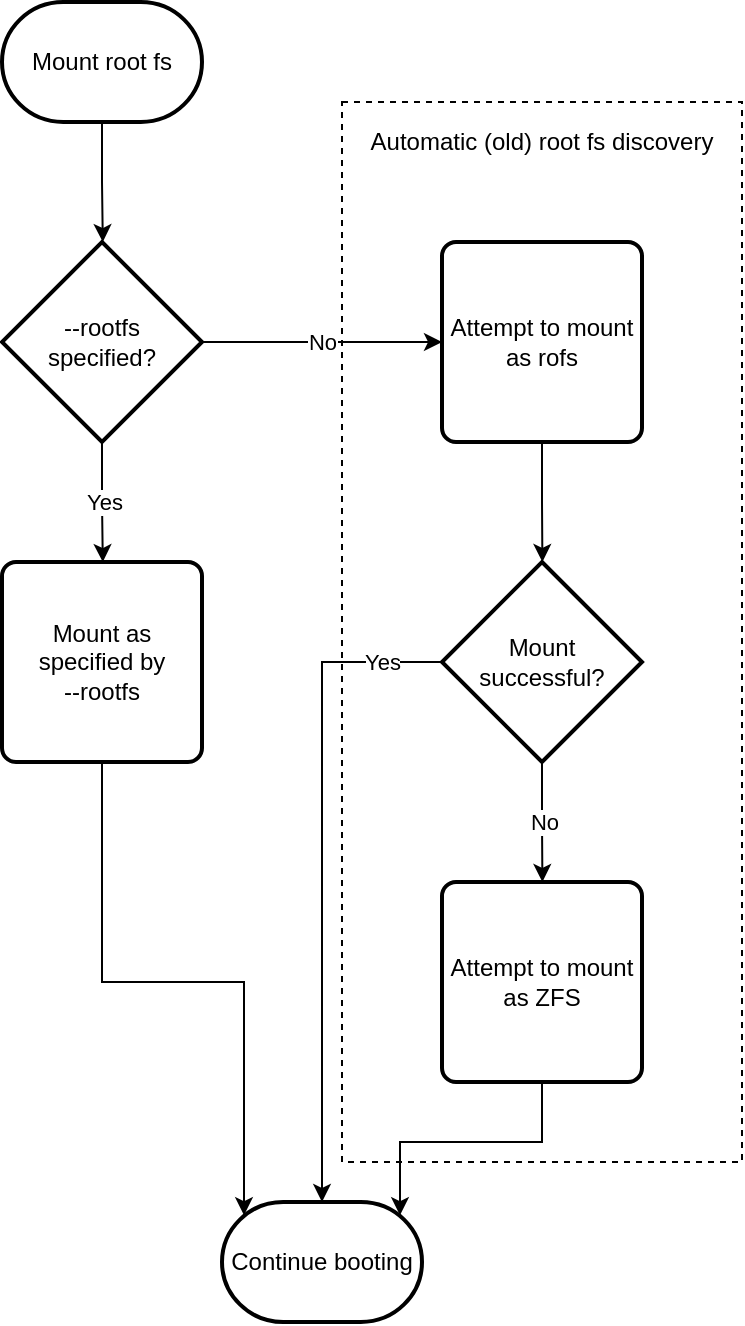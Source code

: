 <mxfile version="13.8.1" type="device"><diagram id="8Wl-leyVUMxREDccZgbv" name="Page-1"><mxGraphModel dx="1138" dy="646" grid="1" gridSize="10" guides="1" tooltips="1" connect="1" arrows="1" fold="1" page="1" pageScale="1" pageWidth="850" pageHeight="1100" math="0" shadow="0"><root><mxCell id="0"/><mxCell id="1" parent="0"/><mxCell id="J9sgXFjvgka8JXfDepN9-25" value="" style="rounded=0;whiteSpace=wrap;html=1;dashed=1;fillColor=none;" vertex="1" parent="1"><mxGeometry x="260" y="90" width="200" height="530" as="geometry"/></mxCell><mxCell id="J9sgXFjvgka8JXfDepN9-4" style="edgeStyle=orthogonalEdgeStyle;rounded=0;orthogonalLoop=1;jettySize=auto;html=1;exitX=0.5;exitY=1;exitDx=0;exitDy=0;" edge="1" parent="1" source="J9sgXFjvgka8JXfDepN9-3"><mxGeometry relative="1" as="geometry"><mxPoint x="360.2" y="320" as="targetPoint"/></mxGeometry></mxCell><mxCell id="J9sgXFjvgka8JXfDepN9-3" value="Attempt to mount as rofs" style="rounded=1;whiteSpace=wrap;html=1;absoluteArcSize=1;arcSize=14;strokeWidth=2;" vertex="1" parent="1"><mxGeometry x="310" y="160" width="100" height="100" as="geometry"/></mxCell><mxCell id="J9sgXFjvgka8JXfDepN9-6" value="No" style="edgeStyle=orthogonalEdgeStyle;rounded=0;orthogonalLoop=1;jettySize=auto;html=1;exitX=0.5;exitY=1;exitDx=0;exitDy=0;exitPerimeter=0;" edge="1" parent="1" source="J9sgXFjvgka8JXfDepN9-5"><mxGeometry relative="1" as="geometry"><mxPoint x="360.2" y="480" as="targetPoint"/></mxGeometry></mxCell><mxCell id="J9sgXFjvgka8JXfDepN9-22" value="Yes" style="edgeStyle=orthogonalEdgeStyle;rounded=0;orthogonalLoop=1;jettySize=auto;html=1;exitX=0;exitY=0.5;exitDx=0;exitDy=0;exitPerimeter=0;entryX=0.5;entryY=0;entryDx=0;entryDy=0;entryPerimeter=0;" edge="1" parent="1" source="J9sgXFjvgka8JXfDepN9-5" target="J9sgXFjvgka8JXfDepN9-13"><mxGeometry x="-0.818" relative="1" as="geometry"><mxPoint x="250" y="830" as="targetPoint"/><mxPoint as="offset"/></mxGeometry></mxCell><mxCell id="J9sgXFjvgka8JXfDepN9-5" value="Mount successful?" style="strokeWidth=2;html=1;shape=mxgraph.flowchart.decision;whiteSpace=wrap;" vertex="1" parent="1"><mxGeometry x="310" y="320" width="100" height="100" as="geometry"/></mxCell><mxCell id="J9sgXFjvgka8JXfDepN9-9" style="edgeStyle=orthogonalEdgeStyle;rounded=0;orthogonalLoop=1;jettySize=auto;html=1;exitX=0.5;exitY=1;exitDx=0;exitDy=0;entryX=0.89;entryY=0.11;entryDx=0;entryDy=0;entryPerimeter=0;" edge="1" parent="1" source="J9sgXFjvgka8JXfDepN9-8" target="J9sgXFjvgka8JXfDepN9-13"><mxGeometry relative="1" as="geometry"><mxPoint x="360.2" y="640" as="targetPoint"/></mxGeometry></mxCell><mxCell id="J9sgXFjvgka8JXfDepN9-8" value="Attempt to mount as ZFS" style="rounded=1;whiteSpace=wrap;html=1;absoluteArcSize=1;arcSize=14;strokeWidth=2;" vertex="1" parent="1"><mxGeometry x="310" y="480" width="100" height="100" as="geometry"/></mxCell><mxCell id="J9sgXFjvgka8JXfDepN9-13" value="Continue booting" style="strokeWidth=2;html=1;shape=mxgraph.flowchart.terminator;whiteSpace=wrap;" vertex="1" parent="1"><mxGeometry x="200" y="640" width="100" height="60" as="geometry"/></mxCell><mxCell id="J9sgXFjvgka8JXfDepN9-15" style="edgeStyle=orthogonalEdgeStyle;rounded=0;orthogonalLoop=1;jettySize=auto;html=1;exitX=0.5;exitY=1;exitDx=0;exitDy=0;exitPerimeter=0;" edge="1" parent="1" source="J9sgXFjvgka8JXfDepN9-14"><mxGeometry relative="1" as="geometry"><mxPoint x="140.4" y="160" as="targetPoint"/></mxGeometry></mxCell><mxCell id="J9sgXFjvgka8JXfDepN9-14" value="Mount root fs" style="strokeWidth=2;html=1;shape=mxgraph.flowchart.terminator;whiteSpace=wrap;" vertex="1" parent="1"><mxGeometry x="90" y="40" width="100" height="60" as="geometry"/></mxCell><mxCell id="J9sgXFjvgka8JXfDepN9-17" value="No" style="edgeStyle=orthogonalEdgeStyle;rounded=0;orthogonalLoop=1;jettySize=auto;html=1;exitX=1;exitY=0.5;exitDx=0;exitDy=0;exitPerimeter=0;entryX=0;entryY=0.5;entryDx=0;entryDy=0;" edge="1" parent="1" source="J9sgXFjvgka8JXfDepN9-16" target="J9sgXFjvgka8JXfDepN9-3"><mxGeometry relative="1" as="geometry"><mxPoint x="240" y="210" as="targetPoint"/></mxGeometry></mxCell><mxCell id="J9sgXFjvgka8JXfDepN9-18" value="Yes" style="edgeStyle=orthogonalEdgeStyle;rounded=0;orthogonalLoop=1;jettySize=auto;html=1;exitX=0.5;exitY=1;exitDx=0;exitDy=0;exitPerimeter=0;" edge="1" parent="1" source="J9sgXFjvgka8JXfDepN9-16"><mxGeometry relative="1" as="geometry"><mxPoint x="140.4" y="320" as="targetPoint"/></mxGeometry></mxCell><mxCell id="J9sgXFjvgka8JXfDepN9-16" value="--rootfs&lt;br&gt;specified?" style="strokeWidth=2;html=1;shape=mxgraph.flowchart.decision;whiteSpace=wrap;" vertex="1" parent="1"><mxGeometry x="90" y="160" width="100" height="100" as="geometry"/></mxCell><mxCell id="J9sgXFjvgka8JXfDepN9-21" style="edgeStyle=orthogonalEdgeStyle;rounded=0;orthogonalLoop=1;jettySize=auto;html=1;exitX=0.5;exitY=1;exitDx=0;exitDy=0;entryX=0.11;entryY=0.11;entryDx=0;entryDy=0;entryPerimeter=0;" edge="1" parent="1" source="J9sgXFjvgka8JXfDepN9-20" target="J9sgXFjvgka8JXfDepN9-13"><mxGeometry relative="1" as="geometry"/></mxCell><mxCell id="J9sgXFjvgka8JXfDepN9-20" value="Mount as specified by&lt;br&gt;--rootfs" style="rounded=1;whiteSpace=wrap;html=1;absoluteArcSize=1;arcSize=14;strokeWidth=2;" vertex="1" parent="1"><mxGeometry x="90" y="320" width="100" height="100" as="geometry"/></mxCell><mxCell id="J9sgXFjvgka8JXfDepN9-26" value="Automatic (old) root fs discovery" style="text;html=1;strokeColor=none;fillColor=none;align=center;verticalAlign=middle;whiteSpace=wrap;rounded=0;dashed=1;" vertex="1" parent="1"><mxGeometry x="270" y="100" width="180" height="20" as="geometry"/></mxCell></root></mxGraphModel></diagram></mxfile>